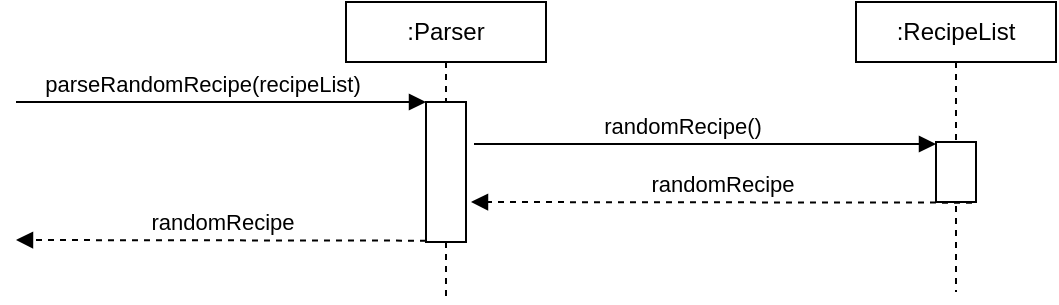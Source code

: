 <mxfile version="21.1.0" type="device">
  <diagram id="xadO-9Vl5RYoHtH8PXEa" name="Page-1">
    <mxGraphModel dx="1050" dy="573" grid="1" gridSize="10" guides="1" tooltips="1" connect="1" arrows="1" fold="1" page="1" pageScale="1" pageWidth="850" pageHeight="1100" math="0" shadow="0">
      <root>
        <mxCell id="0" />
        <mxCell id="1" parent="0" />
        <mxCell id="s0rDMdlFasftcmTUgx0m-3" value=":RecipeList" style="shape=umlLifeline;perimeter=lifelinePerimeter;whiteSpace=wrap;html=1;container=1;dropTarget=0;collapsible=0;recursiveResize=0;outlineConnect=0;portConstraint=eastwest;newEdgeStyle={&quot;edgeStyle&quot;:&quot;elbowEdgeStyle&quot;,&quot;elbow&quot;:&quot;vertical&quot;,&quot;curved&quot;:0,&quot;rounded&quot;:0};size=30;" vertex="1" parent="1">
          <mxGeometry x="570" y="60" width="100" height="145" as="geometry" />
        </mxCell>
        <mxCell id="s0rDMdlFasftcmTUgx0m-4" value="" style="html=1;points=[];perimeter=orthogonalPerimeter;outlineConnect=0;targetShapes=umlLifeline;portConstraint=eastwest;newEdgeStyle={&quot;edgeStyle&quot;:&quot;elbowEdgeStyle&quot;,&quot;elbow&quot;:&quot;vertical&quot;,&quot;curved&quot;:0,&quot;rounded&quot;:0};" vertex="1" parent="s0rDMdlFasftcmTUgx0m-3">
          <mxGeometry x="40" y="70" width="20" height="30" as="geometry" />
        </mxCell>
        <mxCell id="s0rDMdlFasftcmTUgx0m-5" value=":Parser" style="shape=umlLifeline;perimeter=lifelinePerimeter;whiteSpace=wrap;html=1;container=1;dropTarget=0;collapsible=0;recursiveResize=0;outlineConnect=0;portConstraint=eastwest;newEdgeStyle={&quot;edgeStyle&quot;:&quot;elbowEdgeStyle&quot;,&quot;elbow&quot;:&quot;vertical&quot;,&quot;curved&quot;:0,&quot;rounded&quot;:0};size=30;" vertex="1" parent="1">
          <mxGeometry x="315" y="60" width="100" height="150" as="geometry" />
        </mxCell>
        <mxCell id="s0rDMdlFasftcmTUgx0m-6" value="" style="html=1;points=[];perimeter=orthogonalPerimeter;outlineConnect=0;targetShapes=umlLifeline;portConstraint=eastwest;newEdgeStyle={&quot;edgeStyle&quot;:&quot;elbowEdgeStyle&quot;,&quot;elbow&quot;:&quot;vertical&quot;,&quot;curved&quot;:0,&quot;rounded&quot;:0};" vertex="1" parent="s0rDMdlFasftcmTUgx0m-5">
          <mxGeometry x="40" y="50" width="20" height="70" as="geometry" />
        </mxCell>
        <mxCell id="s0rDMdlFasftcmTUgx0m-8" value="parseRandomRecipe(recipeList)" style="html=1;verticalAlign=bottom;endArrow=block;edgeStyle=elbowEdgeStyle;elbow=vertical;curved=0;rounded=0;" edge="1" parent="1" target="s0rDMdlFasftcmTUgx0m-6">
          <mxGeometry x="-0.1" width="80" relative="1" as="geometry">
            <mxPoint x="150" y="110" as="sourcePoint" />
            <mxPoint x="300" y="110" as="targetPoint" />
            <mxPoint as="offset" />
          </mxGeometry>
        </mxCell>
        <mxCell id="s0rDMdlFasftcmTUgx0m-11" value="randomRecipe" style="html=1;verticalAlign=bottom;endArrow=block;edgeStyle=elbowEdgeStyle;elbow=vertical;curved=0;rounded=0;dashed=1;" edge="1" parent="1">
          <mxGeometry width="80" relative="1" as="geometry">
            <mxPoint x="355" y="179.333" as="sourcePoint" />
            <mxPoint x="150" y="179" as="targetPoint" />
          </mxGeometry>
        </mxCell>
        <mxCell id="s0rDMdlFasftcmTUgx0m-23" value="randomRecipe()" style="html=1;verticalAlign=bottom;endArrow=block;edgeStyle=elbowEdgeStyle;elbow=vertical;curved=0;rounded=0;" edge="1" parent="1">
          <mxGeometry x="-0.102" width="80" relative="1" as="geometry">
            <mxPoint x="379" y="131" as="sourcePoint" />
            <mxPoint x="610" y="131" as="targetPoint" />
            <mxPoint as="offset" />
          </mxGeometry>
        </mxCell>
        <mxCell id="s0rDMdlFasftcmTUgx0m-25" value="randomRecipe" style="html=1;verticalAlign=bottom;endArrow=block;edgeStyle=elbowEdgeStyle;elbow=vertical;curved=0;rounded=0;dashed=1;" edge="1" parent="1">
          <mxGeometry width="80" relative="1" as="geometry">
            <mxPoint x="628" y="160.333" as="sourcePoint" />
            <mxPoint x="377.5" y="160" as="targetPoint" />
            <Array as="points" />
          </mxGeometry>
        </mxCell>
      </root>
    </mxGraphModel>
  </diagram>
</mxfile>
